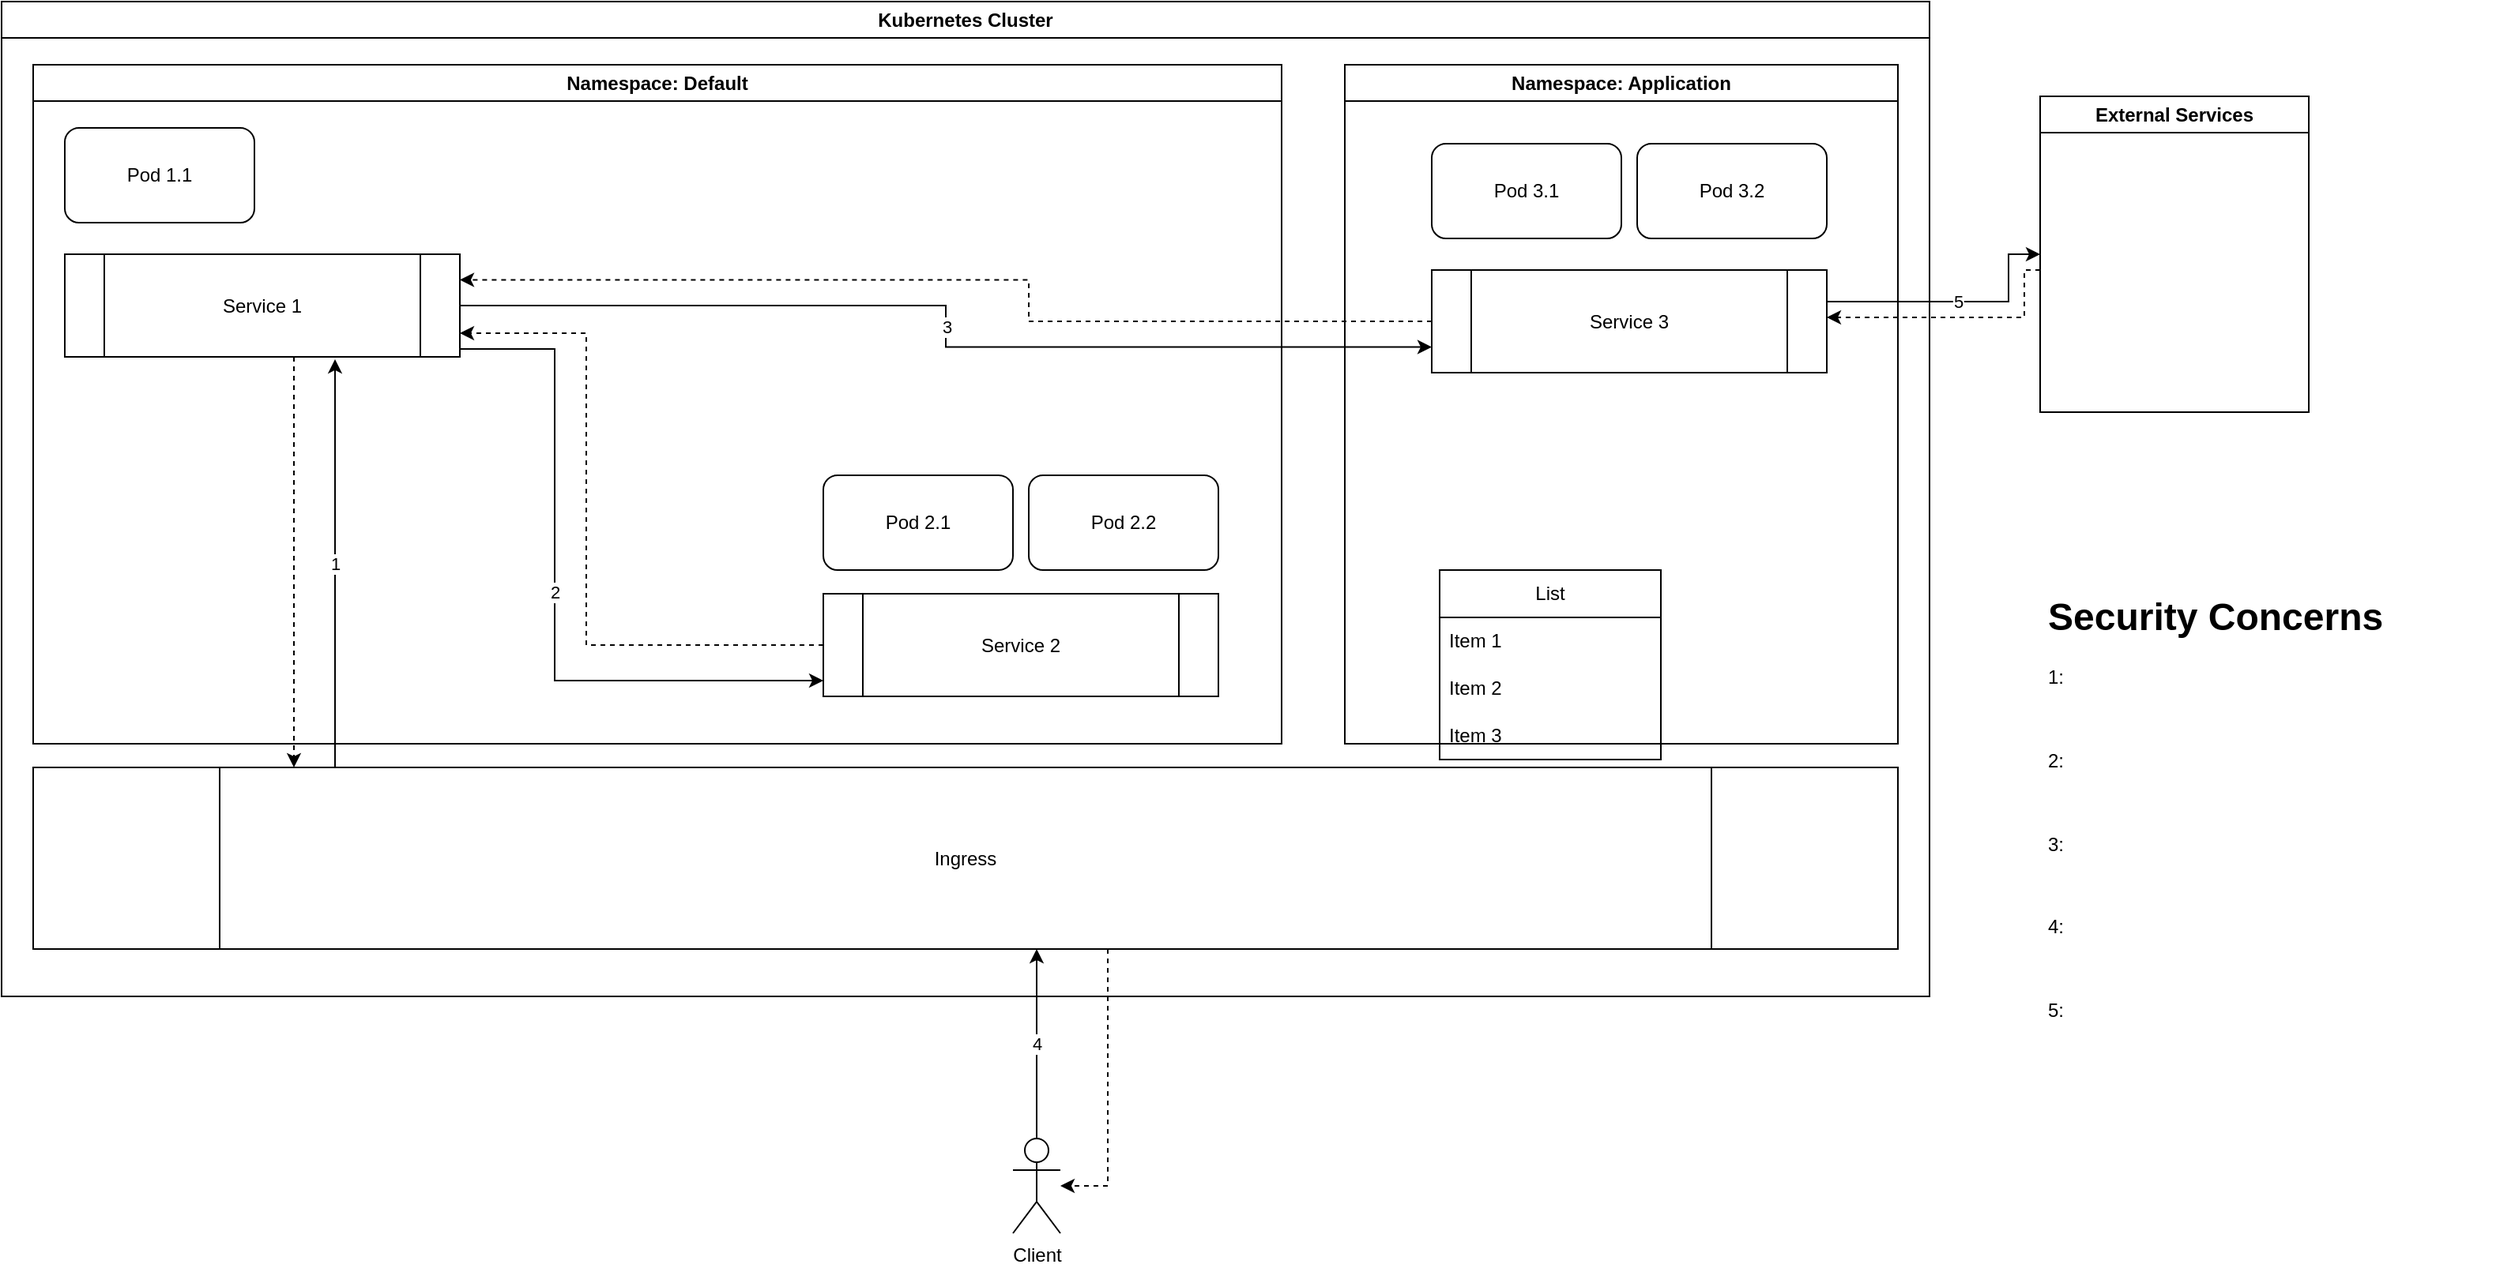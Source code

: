 <mxfile version="20.6.2" type="github">
  <diagram id="XX9TZuBpVWSorxJBGNVo" name="Page-1">
    <mxGraphModel dx="2595" dy="1303" grid="1" gridSize="10" guides="1" tooltips="1" connect="1" arrows="1" fold="1" page="1" pageScale="1" pageWidth="1654" pageHeight="1169" math="0" shadow="0">
      <root>
        <mxCell id="0" />
        <mxCell id="1" parent="0" />
        <mxCell id="JxQ8qRMYIsiAhTZgvPfZ-1" value="Kubernetes Cluster" style="swimlane;whiteSpace=wrap;html=1;" vertex="1" parent="1">
          <mxGeometry x="40" y="110" width="1220" height="630" as="geometry" />
        </mxCell>
        <mxCell id="JxQ8qRMYIsiAhTZgvPfZ-2" value="Namespace: Default" style="swimlane;whiteSpace=wrap;html=1;" vertex="1" parent="JxQ8qRMYIsiAhTZgvPfZ-1">
          <mxGeometry x="20" y="40" width="790" height="430" as="geometry" />
        </mxCell>
        <mxCell id="JxQ8qRMYIsiAhTZgvPfZ-18" value="2" style="edgeStyle=orthogonalEdgeStyle;rounded=0;orthogonalLoop=1;jettySize=auto;html=1;exitX=1;exitY=0.75;exitDx=0;exitDy=0;" edge="1" parent="JxQ8qRMYIsiAhTZgvPfZ-2" source="JxQ8qRMYIsiAhTZgvPfZ-4">
          <mxGeometry relative="1" as="geometry">
            <mxPoint x="500" y="390" as="targetPoint" />
            <Array as="points">
              <mxPoint x="270" y="180" />
              <mxPoint x="330" y="180" />
              <mxPoint x="330" y="390" />
            </Array>
          </mxGeometry>
        </mxCell>
        <mxCell id="JxQ8qRMYIsiAhTZgvPfZ-4" value="Service 1" style="shape=process;whiteSpace=wrap;html=1;backgroundOutline=1;" vertex="1" parent="JxQ8qRMYIsiAhTZgvPfZ-2">
          <mxGeometry x="20" y="120" width="250" height="65" as="geometry" />
        </mxCell>
        <mxCell id="JxQ8qRMYIsiAhTZgvPfZ-19" style="edgeStyle=orthogonalEdgeStyle;rounded=0;orthogonalLoop=1;jettySize=auto;html=1;exitX=0;exitY=0.5;exitDx=0;exitDy=0;dashed=1;" edge="1" parent="JxQ8qRMYIsiAhTZgvPfZ-2" source="JxQ8qRMYIsiAhTZgvPfZ-5">
          <mxGeometry relative="1" as="geometry">
            <mxPoint x="270" y="170" as="targetPoint" />
            <Array as="points">
              <mxPoint x="350" y="368" />
              <mxPoint x="350" y="170" />
              <mxPoint x="270" y="170" />
            </Array>
          </mxGeometry>
        </mxCell>
        <mxCell id="JxQ8qRMYIsiAhTZgvPfZ-5" value="Service 2" style="shape=process;whiteSpace=wrap;html=1;backgroundOutline=1;" vertex="1" parent="JxQ8qRMYIsiAhTZgvPfZ-2">
          <mxGeometry x="500" y="335" width="250" height="65" as="geometry" />
        </mxCell>
        <mxCell id="JxQ8qRMYIsiAhTZgvPfZ-7" value="Pod 1.1" style="rounded=1;whiteSpace=wrap;html=1;" vertex="1" parent="JxQ8qRMYIsiAhTZgvPfZ-2">
          <mxGeometry x="20" y="40" width="120" height="60" as="geometry" />
        </mxCell>
        <mxCell id="JxQ8qRMYIsiAhTZgvPfZ-8" value="Pod 2.1" style="rounded=1;whiteSpace=wrap;html=1;" vertex="1" parent="JxQ8qRMYIsiAhTZgvPfZ-2">
          <mxGeometry x="500" y="260" width="120" height="60" as="geometry" />
        </mxCell>
        <mxCell id="JxQ8qRMYIsiAhTZgvPfZ-9" value="Pod 2.2" style="rounded=1;whiteSpace=wrap;html=1;" vertex="1" parent="JxQ8qRMYIsiAhTZgvPfZ-2">
          <mxGeometry x="630" y="260" width="120" height="60" as="geometry" />
        </mxCell>
        <mxCell id="JxQ8qRMYIsiAhTZgvPfZ-3" value="Namespace: Application" style="swimlane;whiteSpace=wrap;html=1;" vertex="1" parent="JxQ8qRMYIsiAhTZgvPfZ-1">
          <mxGeometry x="850" y="40" width="350" height="430" as="geometry" />
        </mxCell>
        <mxCell id="JxQ8qRMYIsiAhTZgvPfZ-6" value="Service 3" style="shape=process;whiteSpace=wrap;html=1;backgroundOutline=1;" vertex="1" parent="JxQ8qRMYIsiAhTZgvPfZ-3">
          <mxGeometry x="55" y="130" width="250" height="65" as="geometry" />
        </mxCell>
        <mxCell id="JxQ8qRMYIsiAhTZgvPfZ-10" value="Pod 3.1" style="rounded=1;whiteSpace=wrap;html=1;" vertex="1" parent="JxQ8qRMYIsiAhTZgvPfZ-3">
          <mxGeometry x="55" y="50" width="120" height="60" as="geometry" />
        </mxCell>
        <mxCell id="JxQ8qRMYIsiAhTZgvPfZ-11" value="Pod 3.2" style="rounded=1;whiteSpace=wrap;html=1;" vertex="1" parent="JxQ8qRMYIsiAhTZgvPfZ-3">
          <mxGeometry x="185" y="50" width="120" height="60" as="geometry" />
        </mxCell>
        <mxCell id="JxQ8qRMYIsiAhTZgvPfZ-16" value="1" style="edgeStyle=orthogonalEdgeStyle;rounded=0;orthogonalLoop=1;jettySize=auto;html=1;entryX=0.684;entryY=1.023;entryDx=0;entryDy=0;entryPerimeter=0;" edge="1" parent="JxQ8qRMYIsiAhTZgvPfZ-1" source="JxQ8qRMYIsiAhTZgvPfZ-13" target="JxQ8qRMYIsiAhTZgvPfZ-4">
          <mxGeometry relative="1" as="geometry">
            <mxPoint x="230" y="290" as="targetPoint" />
            <Array as="points">
              <mxPoint x="211" y="410" />
              <mxPoint x="211" y="410" />
            </Array>
          </mxGeometry>
        </mxCell>
        <mxCell id="JxQ8qRMYIsiAhTZgvPfZ-13" value="Ingress" style="shape=process;whiteSpace=wrap;html=1;backgroundOutline=1;" vertex="1" parent="JxQ8qRMYIsiAhTZgvPfZ-1">
          <mxGeometry x="20" y="485" width="1180" height="115" as="geometry" />
        </mxCell>
        <mxCell id="JxQ8qRMYIsiAhTZgvPfZ-17" style="edgeStyle=orthogonalEdgeStyle;rounded=0;orthogonalLoop=1;jettySize=auto;html=1;dashed=1;" edge="1" parent="JxQ8qRMYIsiAhTZgvPfZ-1" source="JxQ8qRMYIsiAhTZgvPfZ-4" target="JxQ8qRMYIsiAhTZgvPfZ-13">
          <mxGeometry relative="1" as="geometry">
            <Array as="points">
              <mxPoint x="185" y="440" />
              <mxPoint x="185" y="440" />
            </Array>
          </mxGeometry>
        </mxCell>
        <mxCell id="JxQ8qRMYIsiAhTZgvPfZ-24" value="3" style="edgeStyle=orthogonalEdgeStyle;rounded=0;orthogonalLoop=1;jettySize=auto;html=1;entryX=0;entryY=0.75;entryDx=0;entryDy=0;" edge="1" parent="JxQ8qRMYIsiAhTZgvPfZ-1" source="JxQ8qRMYIsiAhTZgvPfZ-4" target="JxQ8qRMYIsiAhTZgvPfZ-6">
          <mxGeometry relative="1" as="geometry" />
        </mxCell>
        <mxCell id="JxQ8qRMYIsiAhTZgvPfZ-25" style="edgeStyle=orthogonalEdgeStyle;rounded=0;orthogonalLoop=1;jettySize=auto;html=1;entryX=1;entryY=0.25;entryDx=0;entryDy=0;dashed=1;" edge="1" parent="JxQ8qRMYIsiAhTZgvPfZ-1" source="JxQ8qRMYIsiAhTZgvPfZ-6" target="JxQ8qRMYIsiAhTZgvPfZ-4">
          <mxGeometry relative="1" as="geometry">
            <Array as="points">
              <mxPoint x="650" y="203" />
              <mxPoint x="650" y="176" />
            </Array>
          </mxGeometry>
        </mxCell>
        <mxCell id="JxQ8qRMYIsiAhTZgvPfZ-26" value="4" style="edgeStyle=orthogonalEdgeStyle;rounded=0;orthogonalLoop=1;jettySize=auto;html=1;" edge="1" parent="1" source="JxQ8qRMYIsiAhTZgvPfZ-23">
          <mxGeometry relative="1" as="geometry">
            <mxPoint x="695" y="710" as="targetPoint" />
            <Array as="points">
              <mxPoint x="695" y="710" />
            </Array>
          </mxGeometry>
        </mxCell>
        <mxCell id="JxQ8qRMYIsiAhTZgvPfZ-23" value="Client" style="shape=umlActor;verticalLabelPosition=bottom;verticalAlign=top;html=1;outlineConnect=0;" vertex="1" parent="1">
          <mxGeometry x="680" y="830" width="30" height="60" as="geometry" />
        </mxCell>
        <mxCell id="JxQ8qRMYIsiAhTZgvPfZ-27" style="edgeStyle=orthogonalEdgeStyle;rounded=0;orthogonalLoop=1;jettySize=auto;html=1;dashed=1;" edge="1" parent="1" source="JxQ8qRMYIsiAhTZgvPfZ-13" target="JxQ8qRMYIsiAhTZgvPfZ-23">
          <mxGeometry relative="1" as="geometry">
            <Array as="points">
              <mxPoint x="740" y="860" />
            </Array>
          </mxGeometry>
        </mxCell>
        <mxCell id="JxQ8qRMYIsiAhTZgvPfZ-31" style="edgeStyle=orthogonalEdgeStyle;rounded=0;orthogonalLoop=1;jettySize=auto;html=1;dashed=1;" edge="1" parent="1" source="JxQ8qRMYIsiAhTZgvPfZ-28">
          <mxGeometry relative="1" as="geometry">
            <mxPoint x="1195" y="310" as="targetPoint" />
            <Array as="points">
              <mxPoint x="1320" y="280" />
              <mxPoint x="1320" y="310" />
              <mxPoint x="1195" y="310" />
            </Array>
          </mxGeometry>
        </mxCell>
        <mxCell id="JxQ8qRMYIsiAhTZgvPfZ-28" value="External Services" style="swimlane;whiteSpace=wrap;html=1;" vertex="1" parent="1">
          <mxGeometry x="1330" y="170" width="170" height="200" as="geometry" />
        </mxCell>
        <mxCell id="JxQ8qRMYIsiAhTZgvPfZ-30" value="5" style="edgeStyle=orthogonalEdgeStyle;rounded=0;orthogonalLoop=1;jettySize=auto;html=1;entryX=0;entryY=0.5;entryDx=0;entryDy=0;" edge="1" parent="1" source="JxQ8qRMYIsiAhTZgvPfZ-6" target="JxQ8qRMYIsiAhTZgvPfZ-28">
          <mxGeometry relative="1" as="geometry">
            <mxPoint x="1420" y="260" as="targetPoint" />
            <Array as="points">
              <mxPoint x="1310" y="300" />
              <mxPoint x="1310" y="270" />
            </Array>
          </mxGeometry>
        </mxCell>
        <mxCell id="JxQ8qRMYIsiAhTZgvPfZ-32" value="List" style="swimlane;fontStyle=0;childLayout=stackLayout;horizontal=1;startSize=30;horizontalStack=0;resizeParent=1;resizeParentMax=0;resizeLast=0;collapsible=1;marginBottom=0;whiteSpace=wrap;html=1;" vertex="1" parent="1">
          <mxGeometry x="950" y="470" width="140" height="120" as="geometry" />
        </mxCell>
        <mxCell id="JxQ8qRMYIsiAhTZgvPfZ-33" value="Item 1" style="text;strokeColor=none;fillColor=none;align=left;verticalAlign=middle;spacingLeft=4;spacingRight=4;overflow=hidden;points=[[0,0.5],[1,0.5]];portConstraint=eastwest;rotatable=0;whiteSpace=wrap;html=1;" vertex="1" parent="JxQ8qRMYIsiAhTZgvPfZ-32">
          <mxGeometry y="30" width="140" height="30" as="geometry" />
        </mxCell>
        <mxCell id="JxQ8qRMYIsiAhTZgvPfZ-34" value="Item 2" style="text;strokeColor=none;fillColor=none;align=left;verticalAlign=middle;spacingLeft=4;spacingRight=4;overflow=hidden;points=[[0,0.5],[1,0.5]];portConstraint=eastwest;rotatable=0;whiteSpace=wrap;html=1;" vertex="1" parent="JxQ8qRMYIsiAhTZgvPfZ-32">
          <mxGeometry y="60" width="140" height="30" as="geometry" />
        </mxCell>
        <mxCell id="JxQ8qRMYIsiAhTZgvPfZ-35" value="Item 3" style="text;strokeColor=none;fillColor=none;align=left;verticalAlign=middle;spacingLeft=4;spacingRight=4;overflow=hidden;points=[[0,0.5],[1,0.5]];portConstraint=eastwest;rotatable=0;whiteSpace=wrap;html=1;" vertex="1" parent="JxQ8qRMYIsiAhTZgvPfZ-32">
          <mxGeometry y="90" width="140" height="30" as="geometry" />
        </mxCell>
        <mxCell id="JxQ8qRMYIsiAhTZgvPfZ-36" value="&lt;h1&gt;Security Concerns&lt;/h1&gt;&lt;p&gt;1:&lt;/p&gt;&lt;p&gt;&amp;nbsp;&lt;/p&gt;&lt;p&gt;2:&lt;/p&gt;&lt;p&gt;&lt;br&gt;&lt;/p&gt;&lt;p&gt;3:&amp;nbsp;&lt;/p&gt;&lt;p&gt;&lt;br&gt;&lt;/p&gt;&lt;p&gt;4:&amp;nbsp;&lt;/p&gt;&lt;p&gt;&lt;br&gt;&lt;/p&gt;&lt;p&gt;5:&lt;/p&gt;&lt;p&gt;&lt;br&gt;&lt;/p&gt;&lt;p&gt;&lt;br&gt;&lt;/p&gt;" style="text;html=1;strokeColor=none;fillColor=none;spacing=5;spacingTop=-20;whiteSpace=wrap;overflow=hidden;rounded=0;" vertex="1" parent="1">
          <mxGeometry x="1330" y="480" width="290" height="400" as="geometry" />
        </mxCell>
      </root>
    </mxGraphModel>
  </diagram>
</mxfile>
